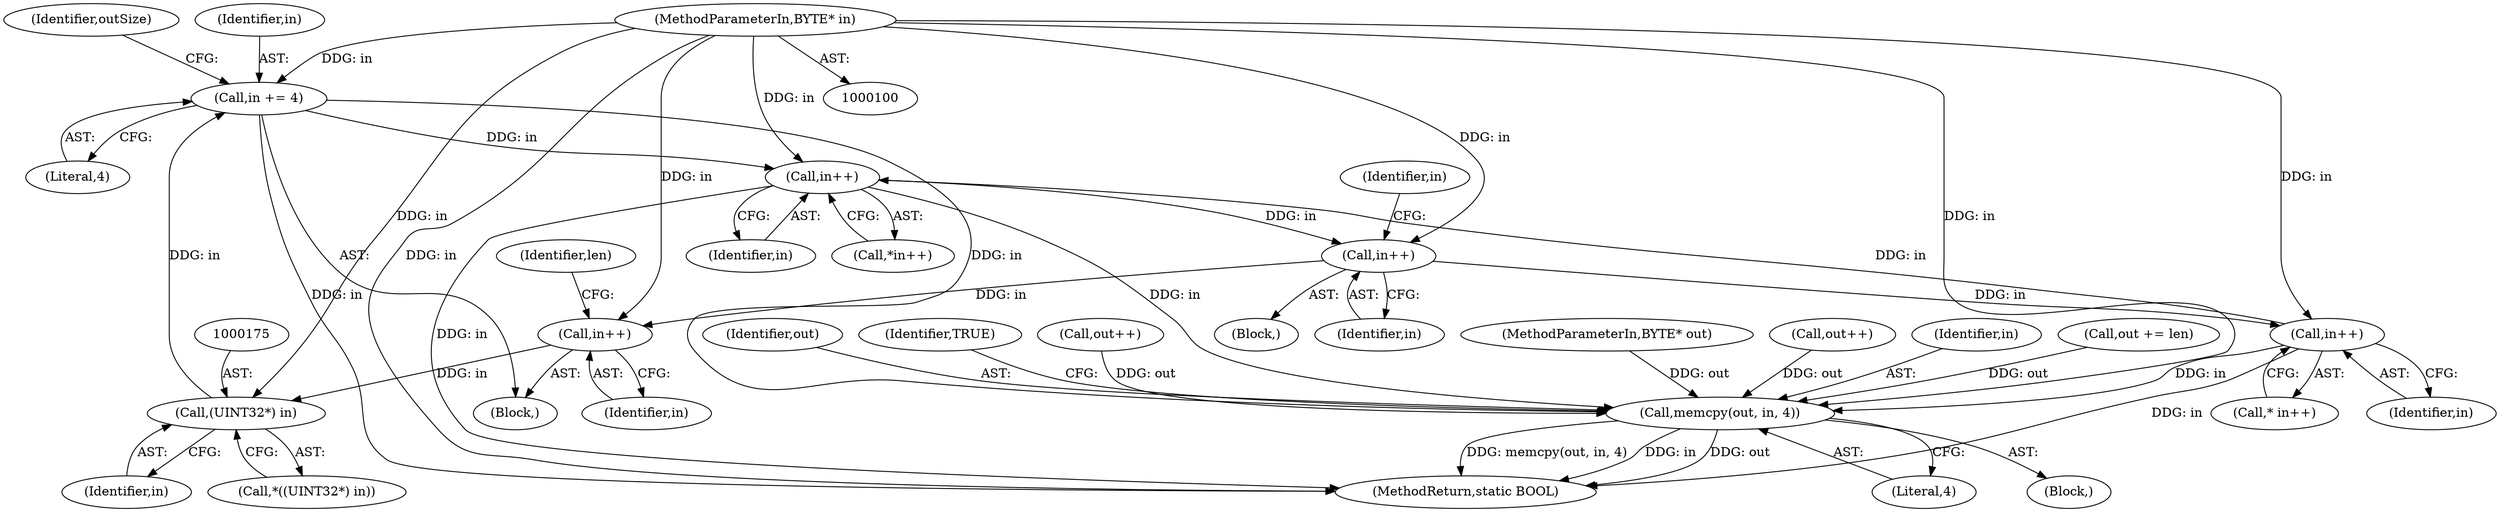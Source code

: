 digraph "0_FreeRDP_d1112c279bd1a327e8e4d0b5f371458bf2579659_1@pointer" {
"1000177" [label="(Call,in += 4)"];
"1000174" [label="(Call,(UINT32*) in)"];
"1000169" [label="(Call,in++)"];
"1000149" [label="(Call,in++)"];
"1000120" [label="(Call,in++)"];
"1000177" [label="(Call,in += 4)"];
"1000101" [label="(MethodParameterIn,BYTE* in)"];
"1000162" [label="(Call,in++)"];
"1000226" [label="(Call,memcpy(out, in, 4))"];
"1000227" [label="(Identifier,out)"];
"1000173" [label="(Call,*((UINT32*) in))"];
"1000161" [label="(Call,* in++)"];
"1000177" [label="(Call,in += 4)"];
"1000226" [label="(Call,memcpy(out, in, 4))"];
"1000137" [label="(Call,out++)"];
"1000168" [label="(Block,)"];
"1000150" [label="(Identifier,in)"];
"1000182" [label="(Identifier,outSize)"];
"1000174" [label="(Call,(UINT32*) in)"];
"1000119" [label="(Call,*in++)"];
"1000120" [label="(Call,in++)"];
"1000105" [label="(Block,)"];
"1000162" [label="(Call,in++)"];
"1000211" [label="(Call,out++)"];
"1000178" [label="(Identifier,in)"];
"1000229" [label="(Literal,4)"];
"1000176" [label="(Identifier,in)"];
"1000170" [label="(Identifier,in)"];
"1000121" [label="(Identifier,in)"];
"1000101" [label="(MethodParameterIn,BYTE* in)"];
"1000231" [label="(Identifier,TRUE)"];
"1000148" [label="(Block,)"];
"1000228" [label="(Identifier,in)"];
"1000149" [label="(Call,in++)"];
"1000163" [label="(Identifier,in)"];
"1000102" [label="(MethodParameterIn,BYTE* out)"];
"1000232" [label="(MethodReturn,static BOOL)"];
"1000154" [label="(Identifier,in)"];
"1000172" [label="(Identifier,len)"];
"1000179" [label="(Literal,4)"];
"1000193" [label="(Call,out += len)"];
"1000169" [label="(Call,in++)"];
"1000177" -> "1000168"  [label="AST: "];
"1000177" -> "1000179"  [label="CFG: "];
"1000178" -> "1000177"  [label="AST: "];
"1000179" -> "1000177"  [label="AST: "];
"1000182" -> "1000177"  [label="CFG: "];
"1000177" -> "1000232"  [label="DDG: in"];
"1000177" -> "1000120"  [label="DDG: in"];
"1000174" -> "1000177"  [label="DDG: in"];
"1000101" -> "1000177"  [label="DDG: in"];
"1000177" -> "1000226"  [label="DDG: in"];
"1000174" -> "1000173"  [label="AST: "];
"1000174" -> "1000176"  [label="CFG: "];
"1000175" -> "1000174"  [label="AST: "];
"1000176" -> "1000174"  [label="AST: "];
"1000173" -> "1000174"  [label="CFG: "];
"1000169" -> "1000174"  [label="DDG: in"];
"1000101" -> "1000174"  [label="DDG: in"];
"1000169" -> "1000168"  [label="AST: "];
"1000169" -> "1000170"  [label="CFG: "];
"1000170" -> "1000169"  [label="AST: "];
"1000172" -> "1000169"  [label="CFG: "];
"1000149" -> "1000169"  [label="DDG: in"];
"1000101" -> "1000169"  [label="DDG: in"];
"1000149" -> "1000148"  [label="AST: "];
"1000149" -> "1000150"  [label="CFG: "];
"1000150" -> "1000149"  [label="AST: "];
"1000154" -> "1000149"  [label="CFG: "];
"1000120" -> "1000149"  [label="DDG: in"];
"1000101" -> "1000149"  [label="DDG: in"];
"1000149" -> "1000162"  [label="DDG: in"];
"1000120" -> "1000119"  [label="AST: "];
"1000120" -> "1000121"  [label="CFG: "];
"1000121" -> "1000120"  [label="AST: "];
"1000119" -> "1000120"  [label="CFG: "];
"1000120" -> "1000232"  [label="DDG: in"];
"1000162" -> "1000120"  [label="DDG: in"];
"1000101" -> "1000120"  [label="DDG: in"];
"1000120" -> "1000226"  [label="DDG: in"];
"1000101" -> "1000100"  [label="AST: "];
"1000101" -> "1000232"  [label="DDG: in"];
"1000101" -> "1000162"  [label="DDG: in"];
"1000101" -> "1000226"  [label="DDG: in"];
"1000162" -> "1000161"  [label="AST: "];
"1000162" -> "1000163"  [label="CFG: "];
"1000163" -> "1000162"  [label="AST: "];
"1000161" -> "1000162"  [label="CFG: "];
"1000162" -> "1000232"  [label="DDG: in"];
"1000162" -> "1000226"  [label="DDG: in"];
"1000226" -> "1000105"  [label="AST: "];
"1000226" -> "1000229"  [label="CFG: "];
"1000227" -> "1000226"  [label="AST: "];
"1000228" -> "1000226"  [label="AST: "];
"1000229" -> "1000226"  [label="AST: "];
"1000231" -> "1000226"  [label="CFG: "];
"1000226" -> "1000232"  [label="DDG: out"];
"1000226" -> "1000232"  [label="DDG: memcpy(out, in, 4)"];
"1000226" -> "1000232"  [label="DDG: in"];
"1000193" -> "1000226"  [label="DDG: out"];
"1000211" -> "1000226"  [label="DDG: out"];
"1000137" -> "1000226"  [label="DDG: out"];
"1000102" -> "1000226"  [label="DDG: out"];
}
